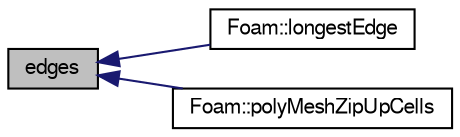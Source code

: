 digraph "edges"
{
  bgcolor="transparent";
  edge [fontname="FreeSans",fontsize="10",labelfontname="FreeSans",labelfontsize="10"];
  node [fontname="FreeSans",fontsize="10",shape=record];
  rankdir="LR";
  Node1 [label="edges",height=0.2,width=0.4,color="black", fillcolor="grey75", style="filled" fontcolor="black"];
  Node1 -> Node2 [dir="back",color="midnightblue",fontsize="10",style="solid",fontname="FreeSans"];
  Node2 [label="Foam::longestEdge",height=0.2,width=0.4,color="black",URL="$a10237.html#ab63873706d388dff280c36ec811f0aee",tooltip="Find the longest edge on a face. Face point labels index into pts. "];
  Node1 -> Node3 [dir="back",color="midnightblue",fontsize="10",style="solid",fontname="FreeSans"];
  Node3 [label="Foam::polyMeshZipUpCells",height=0.2,width=0.4,color="black",URL="$a10237.html#ab957fb2d74d8de84991a6246e876ecd2"];
}
